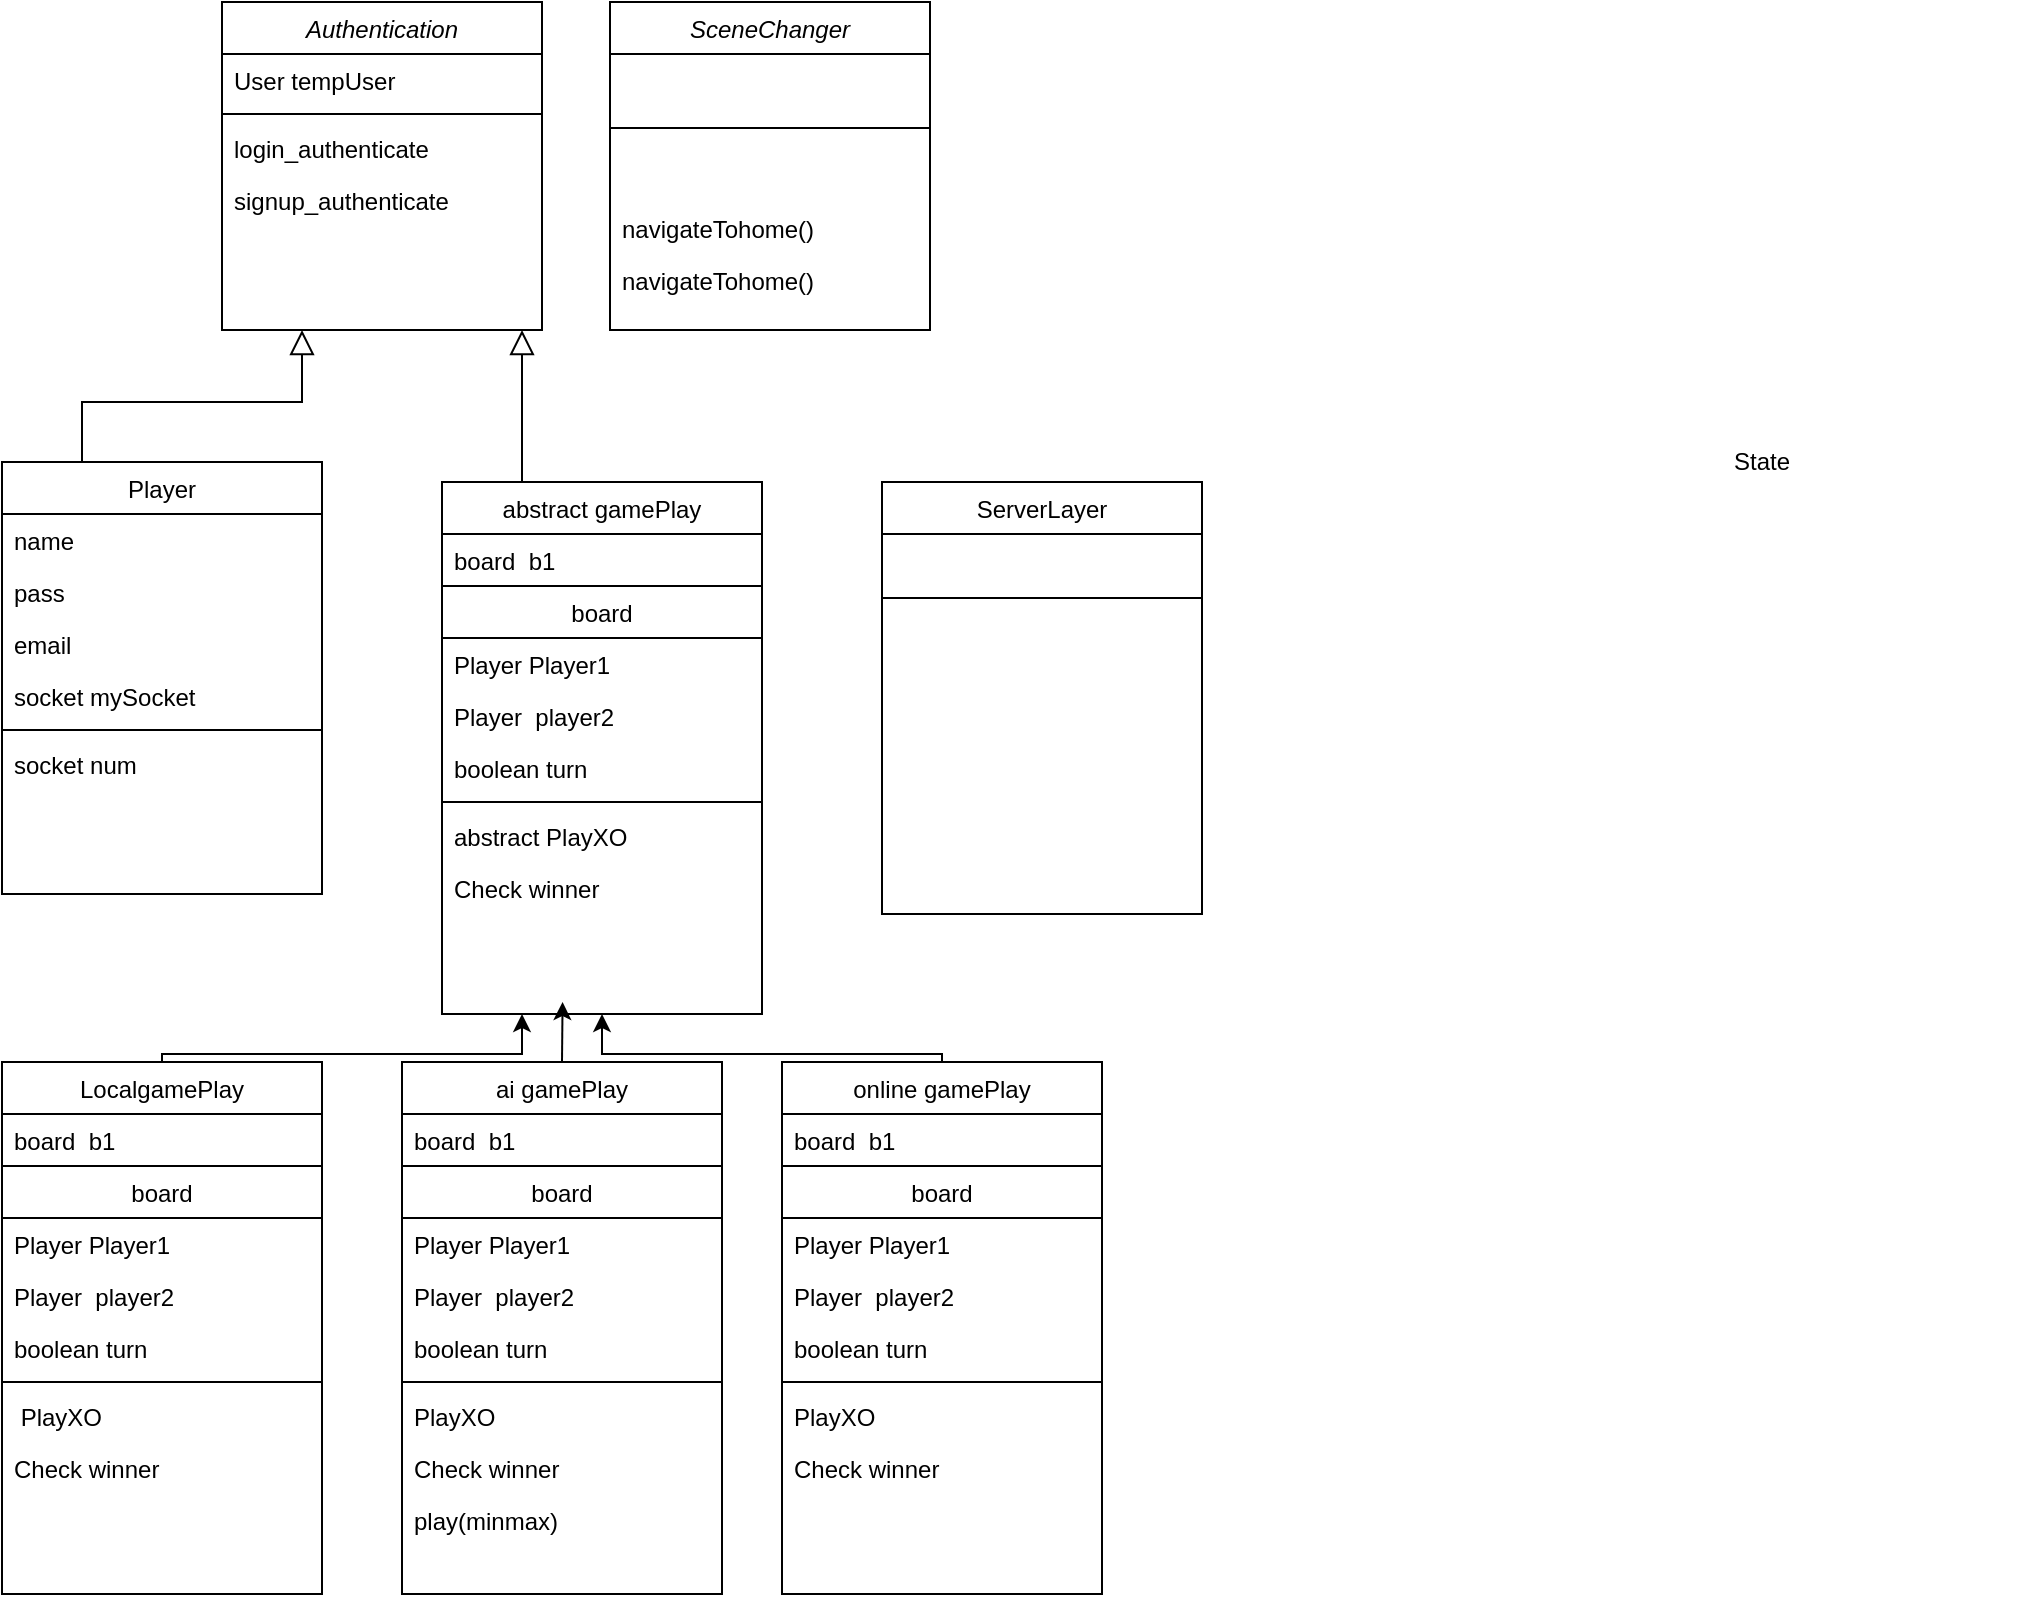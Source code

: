 <mxfile version="24.7.17">
  <diagram id="C5RBs43oDa-KdzZeNtuy" name="Page-1">
    <mxGraphModel dx="600" dy="359" grid="1" gridSize="10" guides="1" tooltips="1" connect="1" arrows="1" fold="1" page="1" pageScale="1" pageWidth="827" pageHeight="1169" math="0" shadow="0">
      <root>
        <mxCell id="WIyWlLk6GJQsqaUBKTNV-0" />
        <mxCell id="WIyWlLk6GJQsqaUBKTNV-1" parent="WIyWlLk6GJQsqaUBKTNV-0" />
        <mxCell id="zkfFHV4jXpPFQw0GAbJ--0" value="Authentication" style="swimlane;fontStyle=2;align=center;verticalAlign=top;childLayout=stackLayout;horizontal=1;startSize=26;horizontalStack=0;resizeParent=1;resizeLast=0;collapsible=1;marginBottom=0;rounded=0;shadow=0;strokeWidth=1;" parent="WIyWlLk6GJQsqaUBKTNV-1" vertex="1">
          <mxGeometry x="220" y="120" width="160" height="164" as="geometry">
            <mxRectangle x="230" y="140" width="160" height="26" as="alternateBounds" />
          </mxGeometry>
        </mxCell>
        <mxCell id="zkfFHV4jXpPFQw0GAbJ--1" value="User tempUser" style="text;align=left;verticalAlign=top;spacingLeft=4;spacingRight=4;overflow=hidden;rotatable=0;points=[[0,0.5],[1,0.5]];portConstraint=eastwest;" parent="zkfFHV4jXpPFQw0GAbJ--0" vertex="1">
          <mxGeometry y="26" width="160" height="26" as="geometry" />
        </mxCell>
        <mxCell id="zkfFHV4jXpPFQw0GAbJ--4" value="" style="line;html=1;strokeWidth=1;align=left;verticalAlign=middle;spacingTop=-1;spacingLeft=3;spacingRight=3;rotatable=0;labelPosition=right;points=[];portConstraint=eastwest;" parent="zkfFHV4jXpPFQw0GAbJ--0" vertex="1">
          <mxGeometry y="52" width="160" height="8" as="geometry" />
        </mxCell>
        <mxCell id="zkfFHV4jXpPFQw0GAbJ--5" value="login_authenticate" style="text;align=left;verticalAlign=top;spacingLeft=4;spacingRight=4;overflow=hidden;rotatable=0;points=[[0,0.5],[1,0.5]];portConstraint=eastwest;" parent="zkfFHV4jXpPFQw0GAbJ--0" vertex="1">
          <mxGeometry y="60" width="160" height="26" as="geometry" />
        </mxCell>
        <mxCell id="Sj-zGvEGJj2Ug5bCV1V_-0" value="signup_authenticate" style="text;align=left;verticalAlign=top;spacingLeft=4;spacingRight=4;overflow=hidden;rotatable=0;points=[[0,0.5],[1,0.5]];portConstraint=eastwest;" vertex="1" parent="zkfFHV4jXpPFQw0GAbJ--0">
          <mxGeometry y="86" width="160" height="26" as="geometry" />
        </mxCell>
        <mxCell id="zkfFHV4jXpPFQw0GAbJ--6" value="Player" style="swimlane;fontStyle=0;align=center;verticalAlign=top;childLayout=stackLayout;horizontal=1;startSize=26;horizontalStack=0;resizeParent=1;resizeLast=0;collapsible=1;marginBottom=0;rounded=0;shadow=0;strokeWidth=1;" parent="WIyWlLk6GJQsqaUBKTNV-1" vertex="1">
          <mxGeometry x="110" y="350" width="160" height="216" as="geometry">
            <mxRectangle x="130" y="380" width="160" height="26" as="alternateBounds" />
          </mxGeometry>
        </mxCell>
        <mxCell id="zkfFHV4jXpPFQw0GAbJ--7" value="name" style="text;align=left;verticalAlign=top;spacingLeft=4;spacingRight=4;overflow=hidden;rotatable=0;points=[[0,0.5],[1,0.5]];portConstraint=eastwest;" parent="zkfFHV4jXpPFQw0GAbJ--6" vertex="1">
          <mxGeometry y="26" width="160" height="26" as="geometry" />
        </mxCell>
        <mxCell id="Sj-zGvEGJj2Ug5bCV1V_-2" value="pass&#xa;" style="text;align=left;verticalAlign=top;spacingLeft=4;spacingRight=4;overflow=hidden;rotatable=0;points=[[0,0.5],[1,0.5]];portConstraint=eastwest;rounded=0;shadow=0;html=0;" vertex="1" parent="zkfFHV4jXpPFQw0GAbJ--6">
          <mxGeometry y="52" width="160" height="26" as="geometry" />
        </mxCell>
        <mxCell id="Sj-zGvEGJj2Ug5bCV1V_-3" value="email" style="text;align=left;verticalAlign=top;spacingLeft=4;spacingRight=4;overflow=hidden;rotatable=0;points=[[0,0.5],[1,0.5]];portConstraint=eastwest;rounded=0;shadow=0;html=0;" vertex="1" parent="zkfFHV4jXpPFQw0GAbJ--6">
          <mxGeometry y="78" width="160" height="26" as="geometry" />
        </mxCell>
        <mxCell id="zkfFHV4jXpPFQw0GAbJ--8" value="socket mySocket" style="text;align=left;verticalAlign=top;spacingLeft=4;spacingRight=4;overflow=hidden;rotatable=0;points=[[0,0.5],[1,0.5]];portConstraint=eastwest;rounded=0;shadow=0;html=0;" parent="zkfFHV4jXpPFQw0GAbJ--6" vertex="1">
          <mxGeometry y="104" width="160" height="26" as="geometry" />
        </mxCell>
        <mxCell id="zkfFHV4jXpPFQw0GAbJ--9" value="" style="line;html=1;strokeWidth=1;align=left;verticalAlign=middle;spacingTop=-1;spacingLeft=3;spacingRight=3;rotatable=0;labelPosition=right;points=[];portConstraint=eastwest;" parent="zkfFHV4jXpPFQw0GAbJ--6" vertex="1">
          <mxGeometry y="130" width="160" height="8" as="geometry" />
        </mxCell>
        <mxCell id="Sj-zGvEGJj2Ug5bCV1V_-84" value="socket num" style="text;align=left;verticalAlign=top;spacingLeft=4;spacingRight=4;overflow=hidden;rotatable=0;points=[[0,0.5],[1,0.5]];portConstraint=eastwest;rounded=0;shadow=0;html=0;" vertex="1" parent="zkfFHV4jXpPFQw0GAbJ--6">
          <mxGeometry y="138" width="160" height="26" as="geometry" />
        </mxCell>
        <mxCell id="zkfFHV4jXpPFQw0GAbJ--12" value="" style="endArrow=block;endSize=10;endFill=0;shadow=0;strokeWidth=1;rounded=0;curved=0;edgeStyle=elbowEdgeStyle;elbow=vertical;" parent="WIyWlLk6GJQsqaUBKTNV-1" edge="1">
          <mxGeometry width="160" relative="1" as="geometry">
            <mxPoint x="150" y="350" as="sourcePoint" />
            <mxPoint x="260" y="284" as="targetPoint" />
            <Array as="points">
              <mxPoint x="150" y="320" />
              <mxPoint x="250" y="320" />
            </Array>
          </mxGeometry>
        </mxCell>
        <mxCell id="zkfFHV4jXpPFQw0GAbJ--13" value="abstract gamePlay" style="swimlane;fontStyle=0;align=center;verticalAlign=top;childLayout=stackLayout;horizontal=1;startSize=26;horizontalStack=0;resizeParent=1;resizeLast=0;collapsible=1;marginBottom=0;rounded=0;shadow=0;strokeWidth=1;" parent="WIyWlLk6GJQsqaUBKTNV-1" vertex="1">
          <mxGeometry x="330" y="360" width="160" height="266" as="geometry">
            <mxRectangle x="340" y="380" width="170" height="26" as="alternateBounds" />
          </mxGeometry>
        </mxCell>
        <mxCell id="zkfFHV4jXpPFQw0GAbJ--14" value="board  b1" style="text;align=left;verticalAlign=top;spacingLeft=4;spacingRight=4;overflow=hidden;rotatable=0;points=[[0,0.5],[1,0.5]];portConstraint=eastwest;" parent="zkfFHV4jXpPFQw0GAbJ--13" vertex="1">
          <mxGeometry y="26" width="160" height="26" as="geometry" />
        </mxCell>
        <mxCell id="Sj-zGvEGJj2Ug5bCV1V_-17" value="board" style="swimlane;fontStyle=0;align=center;verticalAlign=top;childLayout=stackLayout;horizontal=1;startSize=26;horizontalStack=0;resizeParent=1;resizeLast=0;collapsible=1;marginBottom=0;rounded=0;shadow=0;strokeWidth=1;" vertex="1" collapsed="1" parent="zkfFHV4jXpPFQw0GAbJ--13">
          <mxGeometry y="52" width="160" height="26" as="geometry">
            <mxRectangle y="52" width="160" height="88" as="alternateBounds" />
          </mxGeometry>
        </mxCell>
        <mxCell id="Sj-zGvEGJj2Ug5bCV1V_-18" value="arr[3][3]" style="text;align=left;verticalAlign=top;spacingLeft=4;spacingRight=4;overflow=hidden;rotatable=0;points=[[0,0.5],[1,0.5]];portConstraint=eastwest;" vertex="1" parent="Sj-zGvEGJj2Ug5bCV1V_-17">
          <mxGeometry y="26" width="160" height="26" as="geometry" />
        </mxCell>
        <mxCell id="Sj-zGvEGJj2Ug5bCV1V_-20" value="" style="line;html=1;strokeWidth=1;align=left;verticalAlign=middle;spacingTop=-1;spacingLeft=3;spacingRight=3;rotatable=0;labelPosition=right;points=[];portConstraint=eastwest;" vertex="1" parent="Sj-zGvEGJj2Ug5bCV1V_-17">
          <mxGeometry y="52" width="160" height="8" as="geometry" />
        </mxCell>
        <mxCell id="Sj-zGvEGJj2Ug5bCV1V_-25" value="PlayatPosition" style="text;align=left;verticalAlign=top;spacingLeft=4;spacingRight=4;overflow=hidden;rotatable=0;points=[[0,0.5],[1,0.5]];portConstraint=eastwest;" vertex="1" parent="Sj-zGvEGJj2Ug5bCV1V_-17">
          <mxGeometry y="60" width="160" height="26" as="geometry" />
        </mxCell>
        <mxCell id="Sj-zGvEGJj2Ug5bCV1V_-15" value="Player Player1" style="text;align=left;verticalAlign=top;spacingLeft=4;spacingRight=4;overflow=hidden;rotatable=0;points=[[0,0.5],[1,0.5]];portConstraint=eastwest;" vertex="1" parent="zkfFHV4jXpPFQw0GAbJ--13">
          <mxGeometry y="78" width="160" height="26" as="geometry" />
        </mxCell>
        <mxCell id="Sj-zGvEGJj2Ug5bCV1V_-16" value="Player  player2" style="text;align=left;verticalAlign=top;spacingLeft=4;spacingRight=4;overflow=hidden;rotatable=0;points=[[0,0.5],[1,0.5]];portConstraint=eastwest;" vertex="1" parent="zkfFHV4jXpPFQw0GAbJ--13">
          <mxGeometry y="104" width="160" height="26" as="geometry" />
        </mxCell>
        <mxCell id="Sj-zGvEGJj2Ug5bCV1V_-24" value="boolean turn" style="text;align=left;verticalAlign=top;spacingLeft=4;spacingRight=4;overflow=hidden;rotatable=0;points=[[0,0.5],[1,0.5]];portConstraint=eastwest;" vertex="1" parent="zkfFHV4jXpPFQw0GAbJ--13">
          <mxGeometry y="130" width="160" height="26" as="geometry" />
        </mxCell>
        <mxCell id="Sj-zGvEGJj2Ug5bCV1V_-23" value="" style="line;html=1;strokeWidth=1;align=left;verticalAlign=middle;spacingTop=-1;spacingLeft=3;spacingRight=3;rotatable=0;labelPosition=right;points=[];portConstraint=eastwest;" vertex="1" parent="zkfFHV4jXpPFQw0GAbJ--13">
          <mxGeometry y="156" width="160" height="8" as="geometry" />
        </mxCell>
        <mxCell id="Sj-zGvEGJj2Ug5bCV1V_-22" value="abstract PlayXO" style="text;align=left;verticalAlign=top;spacingLeft=4;spacingRight=4;overflow=hidden;rotatable=0;points=[[0,0.5],[1,0.5]];portConstraint=eastwest;" vertex="1" parent="zkfFHV4jXpPFQw0GAbJ--13">
          <mxGeometry y="164" width="160" height="26" as="geometry" />
        </mxCell>
        <mxCell id="Sj-zGvEGJj2Ug5bCV1V_-21" value="Check winner" style="text;align=left;verticalAlign=top;spacingLeft=4;spacingRight=4;overflow=hidden;rotatable=0;points=[[0,0.5],[1,0.5]];portConstraint=eastwest;" vertex="1" parent="zkfFHV4jXpPFQw0GAbJ--13">
          <mxGeometry y="190" width="160" height="26" as="geometry" />
        </mxCell>
        <mxCell id="zkfFHV4jXpPFQw0GAbJ--16" value="" style="endArrow=block;endSize=10;endFill=0;shadow=0;strokeWidth=1;rounded=0;curved=0;edgeStyle=elbowEdgeStyle;elbow=vertical;" parent="WIyWlLk6GJQsqaUBKTNV-1" source="zkfFHV4jXpPFQw0GAbJ--13" target="zkfFHV4jXpPFQw0GAbJ--0" edge="1">
          <mxGeometry width="160" relative="1" as="geometry">
            <mxPoint x="210" y="373" as="sourcePoint" />
            <mxPoint x="310" y="271" as="targetPoint" />
            <Array as="points">
              <mxPoint x="370" y="330" />
              <mxPoint x="360" y="340" />
              <mxPoint x="340" y="320" />
            </Array>
          </mxGeometry>
        </mxCell>
        <mxCell id="zkfFHV4jXpPFQw0GAbJ--20" value="State" style="text;align=left;verticalAlign=top;spacingLeft=4;spacingRight=4;overflow=hidden;rotatable=0;points=[[0,0.5],[1,0.5]];portConstraint=eastwest;rounded=0;shadow=0;html=0;" parent="WIyWlLk6GJQsqaUBKTNV-1" vertex="1">
          <mxGeometry x="970" y="336" width="160" height="26" as="geometry" />
        </mxCell>
        <mxCell id="Sj-zGvEGJj2Ug5bCV1V_-26" value="ServerLayer" style="swimlane;fontStyle=0;align=center;verticalAlign=top;childLayout=stackLayout;horizontal=1;startSize=26;horizontalStack=0;resizeParent=1;resizeLast=0;collapsible=1;marginBottom=0;rounded=0;shadow=0;strokeWidth=1;" vertex="1" parent="WIyWlLk6GJQsqaUBKTNV-1">
          <mxGeometry x="550" y="360" width="160" height="216" as="geometry">
            <mxRectangle x="550" y="140" width="160" height="26" as="alternateBounds" />
          </mxGeometry>
        </mxCell>
        <mxCell id="Sj-zGvEGJj2Ug5bCV1V_-31" value="" style="line;html=1;strokeWidth=1;align=left;verticalAlign=middle;spacingTop=-1;spacingLeft=3;spacingRight=3;rotatable=0;labelPosition=right;points=[];portConstraint=eastwest;" vertex="1" parent="Sj-zGvEGJj2Ug5bCV1V_-26">
          <mxGeometry y="26" width="160" height="64" as="geometry" />
        </mxCell>
        <mxCell id="Sj-zGvEGJj2Ug5bCV1V_-82" style="edgeStyle=orthogonalEdgeStyle;rounded=0;orthogonalLoop=1;jettySize=auto;html=1;exitX=0.5;exitY=0;exitDx=0;exitDy=0;" edge="1" parent="WIyWlLk6GJQsqaUBKTNV-1" source="Sj-zGvEGJj2Ug5bCV1V_-32">
          <mxGeometry relative="1" as="geometry">
            <mxPoint x="390.286" y="620" as="targetPoint" />
          </mxGeometry>
        </mxCell>
        <mxCell id="Sj-zGvEGJj2Ug5bCV1V_-32" value="ai gamePlay" style="swimlane;fontStyle=0;align=center;verticalAlign=top;childLayout=stackLayout;horizontal=1;startSize=26;horizontalStack=0;resizeParent=1;resizeLast=0;collapsible=1;marginBottom=0;rounded=0;shadow=0;strokeWidth=1;" vertex="1" parent="WIyWlLk6GJQsqaUBKTNV-1">
          <mxGeometry x="310" y="650" width="160" height="266" as="geometry">
            <mxRectangle x="340" y="380" width="170" height="26" as="alternateBounds" />
          </mxGeometry>
        </mxCell>
        <mxCell id="Sj-zGvEGJj2Ug5bCV1V_-33" value="board  b1" style="text;align=left;verticalAlign=top;spacingLeft=4;spacingRight=4;overflow=hidden;rotatable=0;points=[[0,0.5],[1,0.5]];portConstraint=eastwest;" vertex="1" parent="Sj-zGvEGJj2Ug5bCV1V_-32">
          <mxGeometry y="26" width="160" height="26" as="geometry" />
        </mxCell>
        <mxCell id="Sj-zGvEGJj2Ug5bCV1V_-34" value="board" style="swimlane;fontStyle=0;align=center;verticalAlign=top;childLayout=stackLayout;horizontal=1;startSize=26;horizontalStack=0;resizeParent=1;resizeLast=0;collapsible=1;marginBottom=0;rounded=0;shadow=0;strokeWidth=1;" vertex="1" collapsed="1" parent="Sj-zGvEGJj2Ug5bCV1V_-32">
          <mxGeometry y="52" width="160" height="26" as="geometry">
            <mxRectangle y="52" width="160" height="88" as="alternateBounds" />
          </mxGeometry>
        </mxCell>
        <mxCell id="Sj-zGvEGJj2Ug5bCV1V_-35" value="arr[3][3]" style="text;align=left;verticalAlign=top;spacingLeft=4;spacingRight=4;overflow=hidden;rotatable=0;points=[[0,0.5],[1,0.5]];portConstraint=eastwest;" vertex="1" parent="Sj-zGvEGJj2Ug5bCV1V_-34">
          <mxGeometry y="26" width="160" height="26" as="geometry" />
        </mxCell>
        <mxCell id="Sj-zGvEGJj2Ug5bCV1V_-36" value="" style="line;html=1;strokeWidth=1;align=left;verticalAlign=middle;spacingTop=-1;spacingLeft=3;spacingRight=3;rotatable=0;labelPosition=right;points=[];portConstraint=eastwest;" vertex="1" parent="Sj-zGvEGJj2Ug5bCV1V_-34">
          <mxGeometry y="52" width="160" height="8" as="geometry" />
        </mxCell>
        <mxCell id="Sj-zGvEGJj2Ug5bCV1V_-37" value="PlayatPosition" style="text;align=left;verticalAlign=top;spacingLeft=4;spacingRight=4;overflow=hidden;rotatable=0;points=[[0,0.5],[1,0.5]];portConstraint=eastwest;" vertex="1" parent="Sj-zGvEGJj2Ug5bCV1V_-34">
          <mxGeometry y="60" width="160" height="26" as="geometry" />
        </mxCell>
        <mxCell id="Sj-zGvEGJj2Ug5bCV1V_-38" value="Player Player1" style="text;align=left;verticalAlign=top;spacingLeft=4;spacingRight=4;overflow=hidden;rotatable=0;points=[[0,0.5],[1,0.5]];portConstraint=eastwest;" vertex="1" parent="Sj-zGvEGJj2Ug5bCV1V_-32">
          <mxGeometry y="78" width="160" height="26" as="geometry" />
        </mxCell>
        <mxCell id="Sj-zGvEGJj2Ug5bCV1V_-39" value="Player  player2" style="text;align=left;verticalAlign=top;spacingLeft=4;spacingRight=4;overflow=hidden;rotatable=0;points=[[0,0.5],[1,0.5]];portConstraint=eastwest;" vertex="1" parent="Sj-zGvEGJj2Ug5bCV1V_-32">
          <mxGeometry y="104" width="160" height="26" as="geometry" />
        </mxCell>
        <mxCell id="Sj-zGvEGJj2Ug5bCV1V_-40" value="boolean turn" style="text;align=left;verticalAlign=top;spacingLeft=4;spacingRight=4;overflow=hidden;rotatable=0;points=[[0,0.5],[1,0.5]];portConstraint=eastwest;" vertex="1" parent="Sj-zGvEGJj2Ug5bCV1V_-32">
          <mxGeometry y="130" width="160" height="26" as="geometry" />
        </mxCell>
        <mxCell id="Sj-zGvEGJj2Ug5bCV1V_-41" value="" style="line;html=1;strokeWidth=1;align=left;verticalAlign=middle;spacingTop=-1;spacingLeft=3;spacingRight=3;rotatable=0;labelPosition=right;points=[];portConstraint=eastwest;" vertex="1" parent="Sj-zGvEGJj2Ug5bCV1V_-32">
          <mxGeometry y="156" width="160" height="8" as="geometry" />
        </mxCell>
        <mxCell id="Sj-zGvEGJj2Ug5bCV1V_-42" value="PlayXO" style="text;align=left;verticalAlign=top;spacingLeft=4;spacingRight=4;overflow=hidden;rotatable=0;points=[[0,0.5],[1,0.5]];portConstraint=eastwest;" vertex="1" parent="Sj-zGvEGJj2Ug5bCV1V_-32">
          <mxGeometry y="164" width="160" height="26" as="geometry" />
        </mxCell>
        <mxCell id="Sj-zGvEGJj2Ug5bCV1V_-43" value="Check winner" style="text;align=left;verticalAlign=top;spacingLeft=4;spacingRight=4;overflow=hidden;rotatable=0;points=[[0,0.5],[1,0.5]];portConstraint=eastwest;" vertex="1" parent="Sj-zGvEGJj2Ug5bCV1V_-32">
          <mxGeometry y="190" width="160" height="26" as="geometry" />
        </mxCell>
        <mxCell id="Sj-zGvEGJj2Ug5bCV1V_-80" value="play(minmax)" style="text;align=left;verticalAlign=top;spacingLeft=4;spacingRight=4;overflow=hidden;rotatable=0;points=[[0,0.5],[1,0.5]];portConstraint=eastwest;" vertex="1" parent="Sj-zGvEGJj2Ug5bCV1V_-32">
          <mxGeometry y="216" width="160" height="26" as="geometry" />
        </mxCell>
        <mxCell id="Sj-zGvEGJj2Ug5bCV1V_-83" style="edgeStyle=orthogonalEdgeStyle;rounded=0;orthogonalLoop=1;jettySize=auto;html=1;exitX=0.5;exitY=0;exitDx=0;exitDy=0;entryX=0.5;entryY=1;entryDx=0;entryDy=0;" edge="1" parent="WIyWlLk6GJQsqaUBKTNV-1" source="Sj-zGvEGJj2Ug5bCV1V_-44" target="zkfFHV4jXpPFQw0GAbJ--13">
          <mxGeometry relative="1" as="geometry">
            <Array as="points">
              <mxPoint x="580" y="646" />
              <mxPoint x="410" y="646" />
            </Array>
          </mxGeometry>
        </mxCell>
        <mxCell id="Sj-zGvEGJj2Ug5bCV1V_-44" value="online gamePlay" style="swimlane;fontStyle=0;align=center;verticalAlign=top;childLayout=stackLayout;horizontal=1;startSize=26;horizontalStack=0;resizeParent=1;resizeLast=0;collapsible=1;marginBottom=0;rounded=0;shadow=0;strokeWidth=1;" vertex="1" parent="WIyWlLk6GJQsqaUBKTNV-1">
          <mxGeometry x="500" y="650" width="160" height="266" as="geometry">
            <mxRectangle x="340" y="380" width="170" height="26" as="alternateBounds" />
          </mxGeometry>
        </mxCell>
        <mxCell id="Sj-zGvEGJj2Ug5bCV1V_-45" value="board  b1" style="text;align=left;verticalAlign=top;spacingLeft=4;spacingRight=4;overflow=hidden;rotatable=0;points=[[0,0.5],[1,0.5]];portConstraint=eastwest;" vertex="1" parent="Sj-zGvEGJj2Ug5bCV1V_-44">
          <mxGeometry y="26" width="160" height="26" as="geometry" />
        </mxCell>
        <mxCell id="Sj-zGvEGJj2Ug5bCV1V_-46" value="board" style="swimlane;fontStyle=0;align=center;verticalAlign=top;childLayout=stackLayout;horizontal=1;startSize=26;horizontalStack=0;resizeParent=1;resizeLast=0;collapsible=1;marginBottom=0;rounded=0;shadow=0;strokeWidth=1;" vertex="1" collapsed="1" parent="Sj-zGvEGJj2Ug5bCV1V_-44">
          <mxGeometry y="52" width="160" height="26" as="geometry">
            <mxRectangle y="52" width="160" height="88" as="alternateBounds" />
          </mxGeometry>
        </mxCell>
        <mxCell id="Sj-zGvEGJj2Ug5bCV1V_-47" value="arr[3][3]" style="text;align=left;verticalAlign=top;spacingLeft=4;spacingRight=4;overflow=hidden;rotatable=0;points=[[0,0.5],[1,0.5]];portConstraint=eastwest;" vertex="1" parent="Sj-zGvEGJj2Ug5bCV1V_-46">
          <mxGeometry y="26" width="160" height="26" as="geometry" />
        </mxCell>
        <mxCell id="Sj-zGvEGJj2Ug5bCV1V_-48" value="" style="line;html=1;strokeWidth=1;align=left;verticalAlign=middle;spacingTop=-1;spacingLeft=3;spacingRight=3;rotatable=0;labelPosition=right;points=[];portConstraint=eastwest;" vertex="1" parent="Sj-zGvEGJj2Ug5bCV1V_-46">
          <mxGeometry y="52" width="160" height="8" as="geometry" />
        </mxCell>
        <mxCell id="Sj-zGvEGJj2Ug5bCV1V_-49" value="PlayatPosition" style="text;align=left;verticalAlign=top;spacingLeft=4;spacingRight=4;overflow=hidden;rotatable=0;points=[[0,0.5],[1,0.5]];portConstraint=eastwest;" vertex="1" parent="Sj-zGvEGJj2Ug5bCV1V_-46">
          <mxGeometry y="60" width="160" height="26" as="geometry" />
        </mxCell>
        <mxCell id="Sj-zGvEGJj2Ug5bCV1V_-50" value="Player Player1" style="text;align=left;verticalAlign=top;spacingLeft=4;spacingRight=4;overflow=hidden;rotatable=0;points=[[0,0.5],[1,0.5]];portConstraint=eastwest;" vertex="1" parent="Sj-zGvEGJj2Ug5bCV1V_-44">
          <mxGeometry y="78" width="160" height="26" as="geometry" />
        </mxCell>
        <mxCell id="Sj-zGvEGJj2Ug5bCV1V_-51" value="Player  player2" style="text;align=left;verticalAlign=top;spacingLeft=4;spacingRight=4;overflow=hidden;rotatable=0;points=[[0,0.5],[1,0.5]];portConstraint=eastwest;" vertex="1" parent="Sj-zGvEGJj2Ug5bCV1V_-44">
          <mxGeometry y="104" width="160" height="26" as="geometry" />
        </mxCell>
        <mxCell id="Sj-zGvEGJj2Ug5bCV1V_-52" value="boolean turn" style="text;align=left;verticalAlign=top;spacingLeft=4;spacingRight=4;overflow=hidden;rotatable=0;points=[[0,0.5],[1,0.5]];portConstraint=eastwest;" vertex="1" parent="Sj-zGvEGJj2Ug5bCV1V_-44">
          <mxGeometry y="130" width="160" height="26" as="geometry" />
        </mxCell>
        <mxCell id="Sj-zGvEGJj2Ug5bCV1V_-53" value="" style="line;html=1;strokeWidth=1;align=left;verticalAlign=middle;spacingTop=-1;spacingLeft=3;spacingRight=3;rotatable=0;labelPosition=right;points=[];portConstraint=eastwest;" vertex="1" parent="Sj-zGvEGJj2Ug5bCV1V_-44">
          <mxGeometry y="156" width="160" height="8" as="geometry" />
        </mxCell>
        <mxCell id="Sj-zGvEGJj2Ug5bCV1V_-54" value="PlayXO" style="text;align=left;verticalAlign=top;spacingLeft=4;spacingRight=4;overflow=hidden;rotatable=0;points=[[0,0.5],[1,0.5]];portConstraint=eastwest;" vertex="1" parent="Sj-zGvEGJj2Ug5bCV1V_-44">
          <mxGeometry y="164" width="160" height="26" as="geometry" />
        </mxCell>
        <mxCell id="Sj-zGvEGJj2Ug5bCV1V_-55" value="Check winner" style="text;align=left;verticalAlign=top;spacingLeft=4;spacingRight=4;overflow=hidden;rotatable=0;points=[[0,0.5],[1,0.5]];portConstraint=eastwest;" vertex="1" parent="Sj-zGvEGJj2Ug5bCV1V_-44">
          <mxGeometry y="190" width="160" height="26" as="geometry" />
        </mxCell>
        <mxCell id="Sj-zGvEGJj2Ug5bCV1V_-85" style="edgeStyle=orthogonalEdgeStyle;rounded=0;orthogonalLoop=1;jettySize=auto;html=1;exitX=0.5;exitY=0;exitDx=0;exitDy=0;entryX=0.25;entryY=1;entryDx=0;entryDy=0;" edge="1" parent="WIyWlLk6GJQsqaUBKTNV-1" source="Sj-zGvEGJj2Ug5bCV1V_-56" target="zkfFHV4jXpPFQw0GAbJ--13">
          <mxGeometry relative="1" as="geometry">
            <Array as="points">
              <mxPoint x="190" y="646" />
              <mxPoint x="370" y="646" />
            </Array>
          </mxGeometry>
        </mxCell>
        <mxCell id="Sj-zGvEGJj2Ug5bCV1V_-56" value="LocalgamePlay" style="swimlane;fontStyle=0;align=center;verticalAlign=top;childLayout=stackLayout;horizontal=1;startSize=26;horizontalStack=0;resizeParent=1;resizeLast=0;collapsible=1;marginBottom=0;rounded=0;shadow=0;strokeWidth=1;" vertex="1" parent="WIyWlLk6GJQsqaUBKTNV-1">
          <mxGeometry x="110" y="650" width="160" height="266" as="geometry">
            <mxRectangle x="340" y="380" width="170" height="26" as="alternateBounds" />
          </mxGeometry>
        </mxCell>
        <mxCell id="Sj-zGvEGJj2Ug5bCV1V_-57" value="board  b1" style="text;align=left;verticalAlign=top;spacingLeft=4;spacingRight=4;overflow=hidden;rotatable=0;points=[[0,0.5],[1,0.5]];portConstraint=eastwest;" vertex="1" parent="Sj-zGvEGJj2Ug5bCV1V_-56">
          <mxGeometry y="26" width="160" height="26" as="geometry" />
        </mxCell>
        <mxCell id="Sj-zGvEGJj2Ug5bCV1V_-58" value="board" style="swimlane;fontStyle=0;align=center;verticalAlign=top;childLayout=stackLayout;horizontal=1;startSize=26;horizontalStack=0;resizeParent=1;resizeLast=0;collapsible=1;marginBottom=0;rounded=0;shadow=0;strokeWidth=1;" vertex="1" collapsed="1" parent="Sj-zGvEGJj2Ug5bCV1V_-56">
          <mxGeometry y="52" width="160" height="26" as="geometry">
            <mxRectangle y="52" width="160" height="88" as="alternateBounds" />
          </mxGeometry>
        </mxCell>
        <mxCell id="Sj-zGvEGJj2Ug5bCV1V_-59" value="arr[3][3]" style="text;align=left;verticalAlign=top;spacingLeft=4;spacingRight=4;overflow=hidden;rotatable=0;points=[[0,0.5],[1,0.5]];portConstraint=eastwest;" vertex="1" parent="Sj-zGvEGJj2Ug5bCV1V_-58">
          <mxGeometry y="26" width="160" height="26" as="geometry" />
        </mxCell>
        <mxCell id="Sj-zGvEGJj2Ug5bCV1V_-60" value="" style="line;html=1;strokeWidth=1;align=left;verticalAlign=middle;spacingTop=-1;spacingLeft=3;spacingRight=3;rotatable=0;labelPosition=right;points=[];portConstraint=eastwest;" vertex="1" parent="Sj-zGvEGJj2Ug5bCV1V_-58">
          <mxGeometry y="52" width="160" height="8" as="geometry" />
        </mxCell>
        <mxCell id="Sj-zGvEGJj2Ug5bCV1V_-61" value="PlayatPosition" style="text;align=left;verticalAlign=top;spacingLeft=4;spacingRight=4;overflow=hidden;rotatable=0;points=[[0,0.5],[1,0.5]];portConstraint=eastwest;" vertex="1" parent="Sj-zGvEGJj2Ug5bCV1V_-58">
          <mxGeometry y="60" width="160" height="26" as="geometry" />
        </mxCell>
        <mxCell id="Sj-zGvEGJj2Ug5bCV1V_-62" value="Player Player1" style="text;align=left;verticalAlign=top;spacingLeft=4;spacingRight=4;overflow=hidden;rotatable=0;points=[[0,0.5],[1,0.5]];portConstraint=eastwest;" vertex="1" parent="Sj-zGvEGJj2Ug5bCV1V_-56">
          <mxGeometry y="78" width="160" height="26" as="geometry" />
        </mxCell>
        <mxCell id="Sj-zGvEGJj2Ug5bCV1V_-63" value="Player  player2" style="text;align=left;verticalAlign=top;spacingLeft=4;spacingRight=4;overflow=hidden;rotatable=0;points=[[0,0.5],[1,0.5]];portConstraint=eastwest;" vertex="1" parent="Sj-zGvEGJj2Ug5bCV1V_-56">
          <mxGeometry y="104" width="160" height="26" as="geometry" />
        </mxCell>
        <mxCell id="Sj-zGvEGJj2Ug5bCV1V_-64" value="boolean turn" style="text;align=left;verticalAlign=top;spacingLeft=4;spacingRight=4;overflow=hidden;rotatable=0;points=[[0,0.5],[1,0.5]];portConstraint=eastwest;" vertex="1" parent="Sj-zGvEGJj2Ug5bCV1V_-56">
          <mxGeometry y="130" width="160" height="26" as="geometry" />
        </mxCell>
        <mxCell id="Sj-zGvEGJj2Ug5bCV1V_-65" value="" style="line;html=1;strokeWidth=1;align=left;verticalAlign=middle;spacingTop=-1;spacingLeft=3;spacingRight=3;rotatable=0;labelPosition=right;points=[];portConstraint=eastwest;" vertex="1" parent="Sj-zGvEGJj2Ug5bCV1V_-56">
          <mxGeometry y="156" width="160" height="8" as="geometry" />
        </mxCell>
        <mxCell id="Sj-zGvEGJj2Ug5bCV1V_-66" value=" PlayXO" style="text;align=left;verticalAlign=top;spacingLeft=4;spacingRight=4;overflow=hidden;rotatable=0;points=[[0,0.5],[1,0.5]];portConstraint=eastwest;" vertex="1" parent="Sj-zGvEGJj2Ug5bCV1V_-56">
          <mxGeometry y="164" width="160" height="26" as="geometry" />
        </mxCell>
        <mxCell id="Sj-zGvEGJj2Ug5bCV1V_-67" value="Check winner" style="text;align=left;verticalAlign=top;spacingLeft=4;spacingRight=4;overflow=hidden;rotatable=0;points=[[0,0.5],[1,0.5]];portConstraint=eastwest;" vertex="1" parent="Sj-zGvEGJj2Ug5bCV1V_-56">
          <mxGeometry y="190" width="160" height="26" as="geometry" />
        </mxCell>
        <mxCell id="Sj-zGvEGJj2Ug5bCV1V_-86" value="SceneChanger" style="swimlane;fontStyle=2;align=center;verticalAlign=top;childLayout=stackLayout;horizontal=1;startSize=26;horizontalStack=0;resizeParent=1;resizeLast=0;collapsible=1;marginBottom=0;rounded=0;shadow=0;strokeWidth=1;" vertex="1" parent="WIyWlLk6GJQsqaUBKTNV-1">
          <mxGeometry x="414" y="120" width="160" height="164" as="geometry">
            <mxRectangle x="230" y="140" width="160" height="26" as="alternateBounds" />
          </mxGeometry>
        </mxCell>
        <mxCell id="Sj-zGvEGJj2Ug5bCV1V_-88" value="" style="line;html=1;strokeWidth=1;align=left;verticalAlign=middle;spacingTop=-1;spacingLeft=3;spacingRight=3;rotatable=0;labelPosition=right;points=[];portConstraint=eastwest;" vertex="1" parent="Sj-zGvEGJj2Ug5bCV1V_-86">
          <mxGeometry y="26" width="160" height="74" as="geometry" />
        </mxCell>
        <mxCell id="Sj-zGvEGJj2Ug5bCV1V_-92" value="navigateTohome()" style="text;align=left;verticalAlign=top;spacingLeft=4;spacingRight=4;overflow=hidden;rotatable=0;points=[[0,0.5],[1,0.5]];portConstraint=eastwest;" vertex="1" parent="Sj-zGvEGJj2Ug5bCV1V_-86">
          <mxGeometry y="100" width="160" height="26" as="geometry" />
        </mxCell>
        <mxCell id="Sj-zGvEGJj2Ug5bCV1V_-91" value="navigateTohome()" style="text;align=left;verticalAlign=top;spacingLeft=4;spacingRight=4;overflow=hidden;rotatable=0;points=[[0,0.5],[1,0.5]];portConstraint=eastwest;" vertex="1" parent="Sj-zGvEGJj2Ug5bCV1V_-86">
          <mxGeometry y="126" width="160" height="26" as="geometry" />
        </mxCell>
      </root>
    </mxGraphModel>
  </diagram>
</mxfile>
